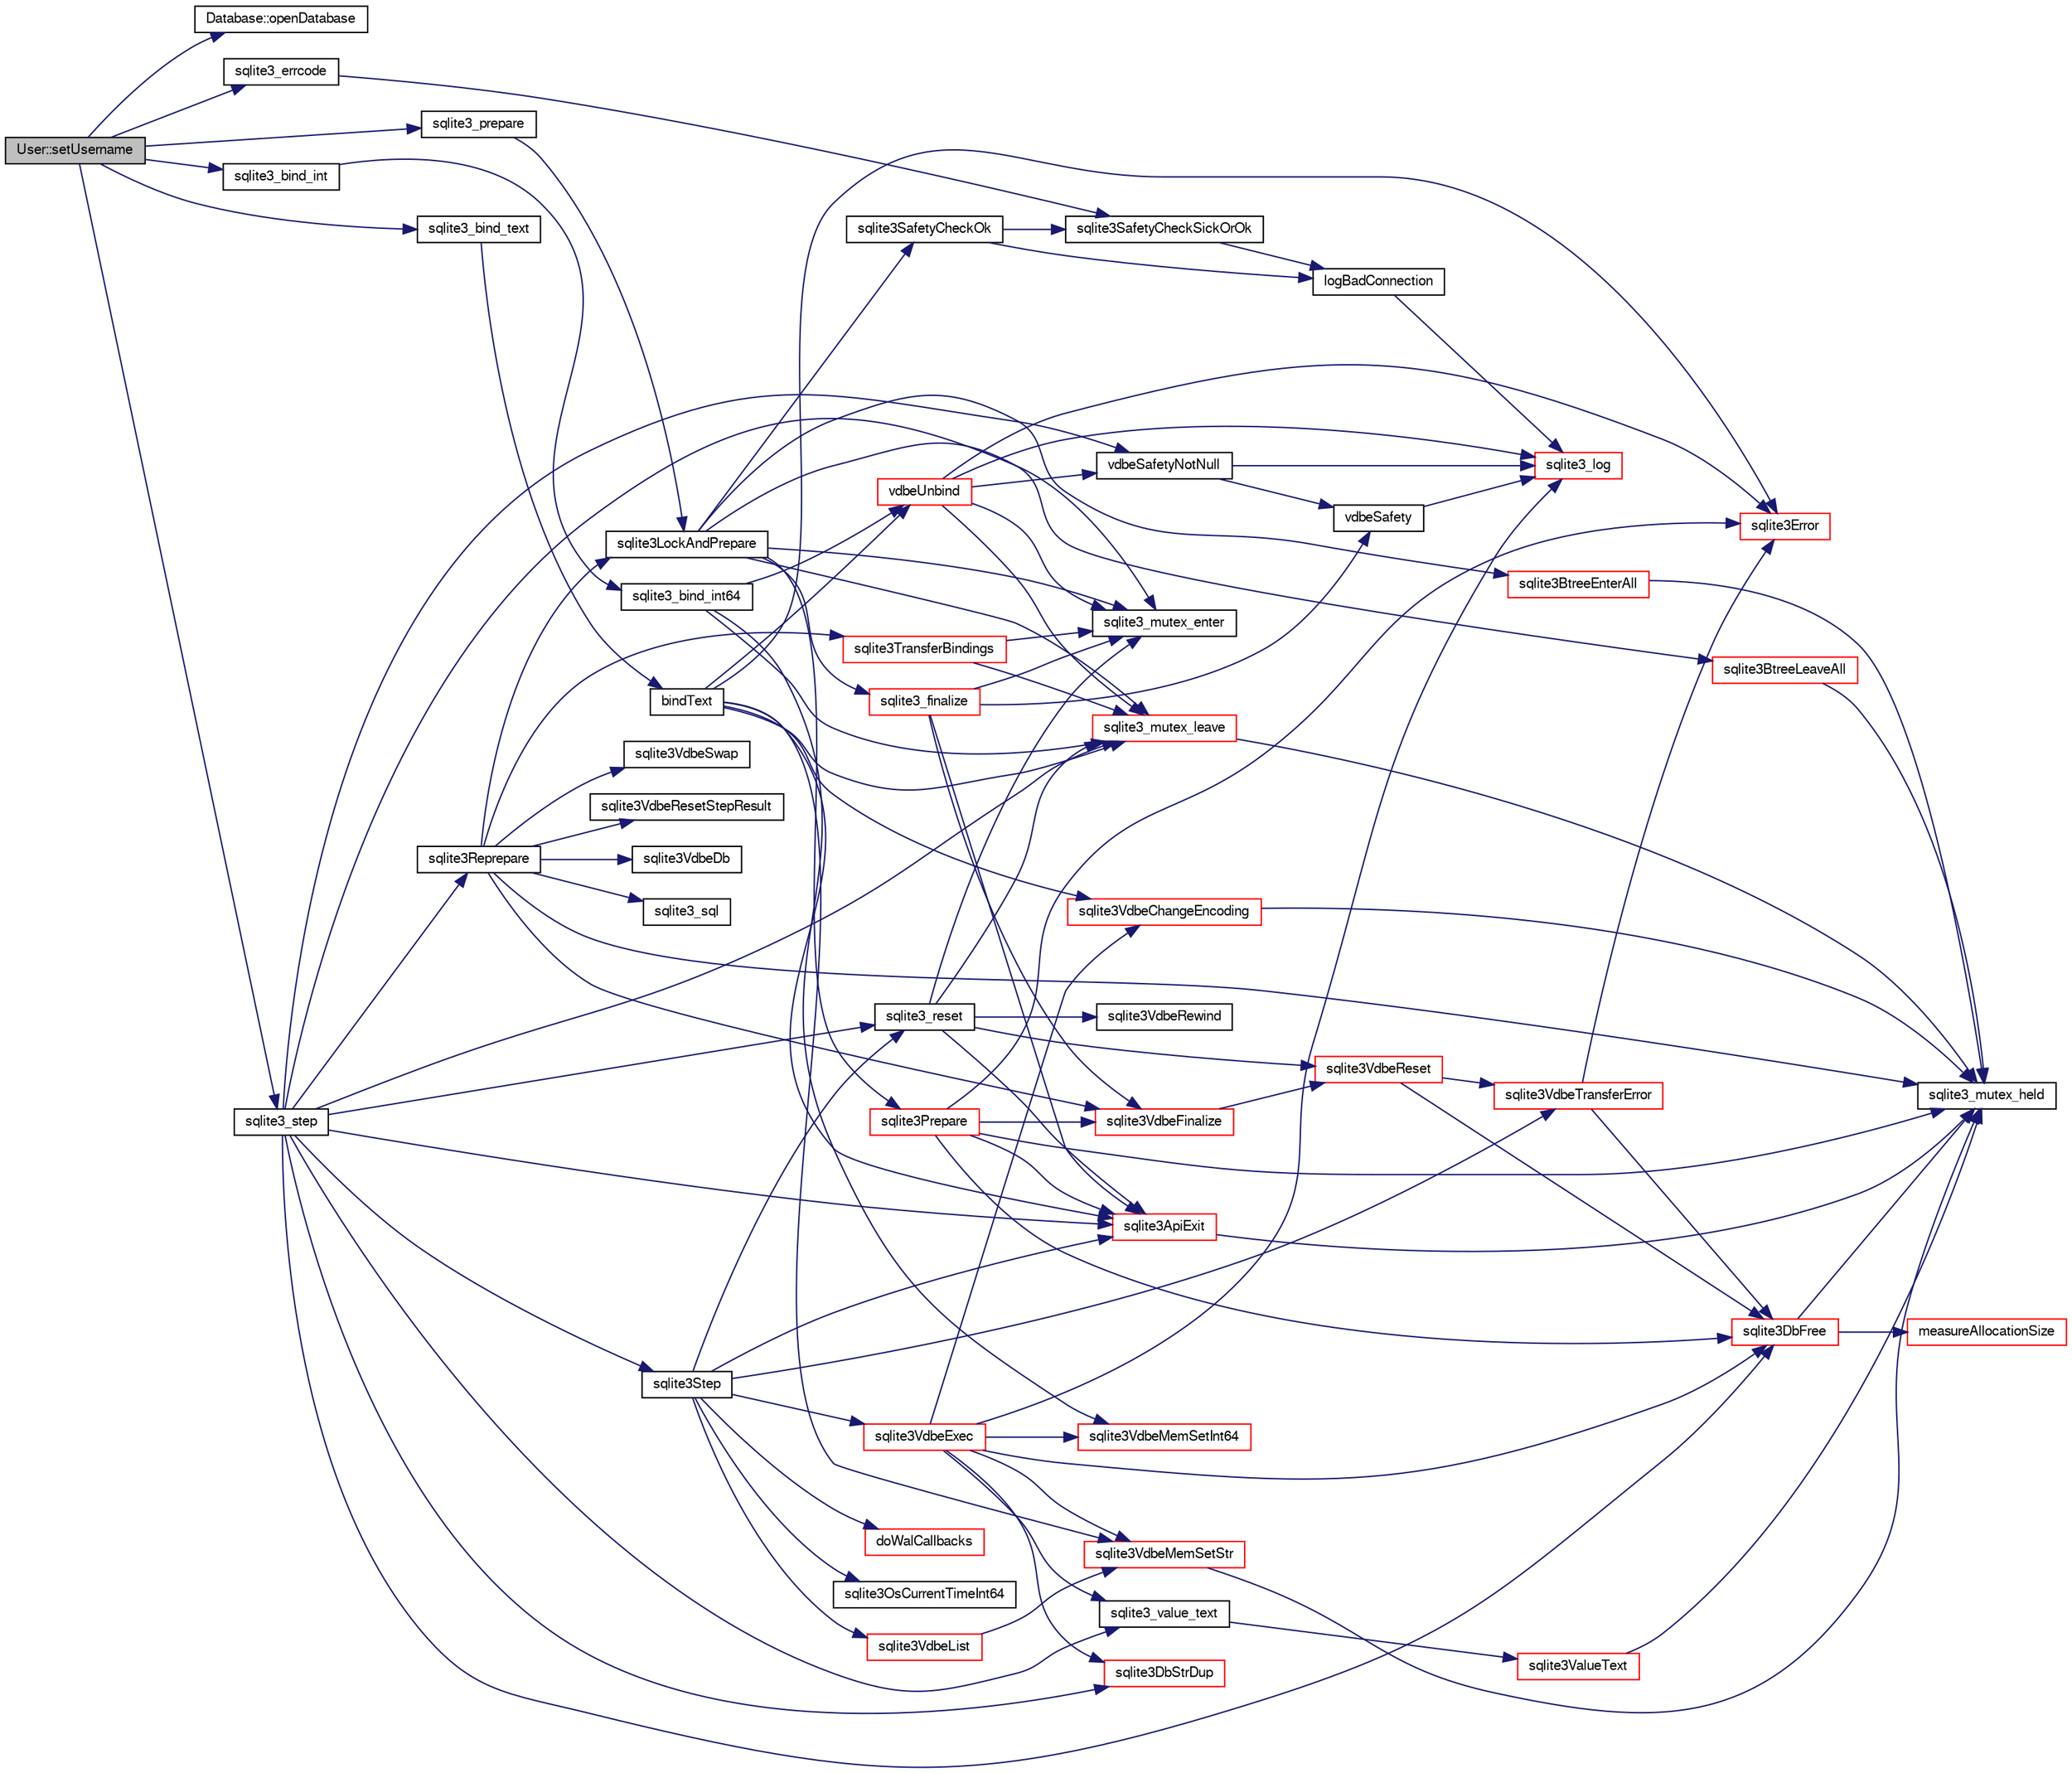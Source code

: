 digraph "User::setUsername"
{
  edge [fontname="FreeSans",fontsize="10",labelfontname="FreeSans",labelfontsize="10"];
  node [fontname="FreeSans",fontsize="10",shape=record];
  rankdir="LR";
  Node3872 [label="User::setUsername",height=0.2,width=0.4,color="black", fillcolor="grey75", style="filled", fontcolor="black"];
  Node3872 -> Node3873 [color="midnightblue",fontsize="10",style="solid",fontname="FreeSans"];
  Node3873 [label="Database::openDatabase",height=0.2,width=0.4,color="black", fillcolor="white", style="filled",URL="$classDatabase.html#aef36ad74d0bf64a091206dba2e27a54e"];
  Node3872 -> Node3874 [color="midnightblue",fontsize="10",style="solid",fontname="FreeSans"];
  Node3874 [label="sqlite3_prepare",height=0.2,width=0.4,color="black", fillcolor="white", style="filled",URL="$sqlite3_8c.html#a8c39e7b9dbeff01f0a399b46d4b29f1c"];
  Node3874 -> Node3875 [color="midnightblue",fontsize="10",style="solid",fontname="FreeSans"];
  Node3875 [label="sqlite3LockAndPrepare",height=0.2,width=0.4,color="black", fillcolor="white", style="filled",URL="$sqlite3_8c.html#a5db1ec5589aa2b02c6d979211a8789bd"];
  Node3875 -> Node3876 [color="midnightblue",fontsize="10",style="solid",fontname="FreeSans"];
  Node3876 [label="sqlite3SafetyCheckOk",height=0.2,width=0.4,color="black", fillcolor="white", style="filled",URL="$sqlite3_8c.html#ab15308423296d719d75dca4c0ef182a7"];
  Node3876 -> Node3877 [color="midnightblue",fontsize="10",style="solid",fontname="FreeSans"];
  Node3877 [label="logBadConnection",height=0.2,width=0.4,color="black", fillcolor="white", style="filled",URL="$sqlite3_8c.html#a8aa249fac852b22bb1227e2bc2921f11"];
  Node3877 -> Node3878 [color="midnightblue",fontsize="10",style="solid",fontname="FreeSans"];
  Node3878 [label="sqlite3_log",height=0.2,width=0.4,color="red", fillcolor="white", style="filled",URL="$sqlite3_8c.html#a298c9699bf9c143662c6b1fec4b2dc3b"];
  Node3876 -> Node4160 [color="midnightblue",fontsize="10",style="solid",fontname="FreeSans"];
  Node4160 [label="sqlite3SafetyCheckSickOrOk",height=0.2,width=0.4,color="black", fillcolor="white", style="filled",URL="$sqlite3_8c.html#ac1fff729aec147d9825a4930042a626b"];
  Node4160 -> Node3877 [color="midnightblue",fontsize="10",style="solid",fontname="FreeSans"];
  Node3875 -> Node3894 [color="midnightblue",fontsize="10",style="solid",fontname="FreeSans"];
  Node3894 [label="sqlite3_mutex_enter",height=0.2,width=0.4,color="black", fillcolor="white", style="filled",URL="$sqlite3_8c.html#a1c12cde690bd89f104de5cbad12a6bf5"];
  Node3875 -> Node4161 [color="midnightblue",fontsize="10",style="solid",fontname="FreeSans"];
  Node4161 [label="sqlite3BtreeEnterAll",height=0.2,width=0.4,color="red", fillcolor="white", style="filled",URL="$sqlite3_8c.html#a7e8c5e623a61d322d3622c3e6202d735"];
  Node4161 -> Node3888 [color="midnightblue",fontsize="10",style="solid",fontname="FreeSans"];
  Node3888 [label="sqlite3_mutex_held",height=0.2,width=0.4,color="black", fillcolor="white", style="filled",URL="$sqlite3_8c.html#acf77da68932b6bc163c5e68547ecc3e7"];
  Node3875 -> Node4167 [color="midnightblue",fontsize="10",style="solid",fontname="FreeSans"];
  Node4167 [label="sqlite3Prepare",height=0.2,width=0.4,color="red", fillcolor="white", style="filled",URL="$sqlite3_8c.html#acb25890858d0bf4b12eb7aae569f0c7b"];
  Node4167 -> Node3888 [color="midnightblue",fontsize="10",style="solid",fontname="FreeSans"];
  Node4167 -> Node4092 [color="midnightblue",fontsize="10",style="solid",fontname="FreeSans"];
  Node4092 [label="sqlite3ApiExit",height=0.2,width=0.4,color="red", fillcolor="white", style="filled",URL="$sqlite3_8c.html#ae5a967ec6172298db98b6090bbd1dd9b"];
  Node4092 -> Node3888 [color="midnightblue",fontsize="10",style="solid",fontname="FreeSans"];
  Node4167 -> Node3887 [color="midnightblue",fontsize="10",style="solid",fontname="FreeSans"];
  Node3887 [label="sqlite3DbFree",height=0.2,width=0.4,color="red", fillcolor="white", style="filled",URL="$sqlite3_8c.html#ac70ab821a6607b4a1b909582dc37a069"];
  Node3887 -> Node3888 [color="midnightblue",fontsize="10",style="solid",fontname="FreeSans"];
  Node3887 -> Node3889 [color="midnightblue",fontsize="10",style="solid",fontname="FreeSans"];
  Node3889 [label="measureAllocationSize",height=0.2,width=0.4,color="red", fillcolor="white", style="filled",URL="$sqlite3_8c.html#a45731e644a22fdb756e2b6337224217a"];
  Node4167 -> Node4712 [color="midnightblue",fontsize="10",style="solid",fontname="FreeSans"];
  Node4712 [label="sqlite3VdbeFinalize",height=0.2,width=0.4,color="red", fillcolor="white", style="filled",URL="$sqlite3_8c.html#af81e0c8d03b71610d3a826469f67bbd4"];
  Node4712 -> Node4208 [color="midnightblue",fontsize="10",style="solid",fontname="FreeSans"];
  Node4208 [label="sqlite3VdbeReset",height=0.2,width=0.4,color="red", fillcolor="white", style="filled",URL="$sqlite3_8c.html#a315a913742f7267f90d46d41446353b1"];
  Node4208 -> Node4506 [color="midnightblue",fontsize="10",style="solid",fontname="FreeSans"];
  Node4506 [label="sqlite3VdbeTransferError",height=0.2,width=0.4,color="red", fillcolor="white", style="filled",URL="$sqlite3_8c.html#aaf4a567b51602bb6d7bb150e6c72de69"];
  Node4506 -> Node4094 [color="midnightblue",fontsize="10",style="solid",fontname="FreeSans"];
  Node4094 [label="sqlite3Error",height=0.2,width=0.4,color="red", fillcolor="white", style="filled",URL="$sqlite3_8c.html#a4ba5e8be78db50d5538dcaa45bcf74d3"];
  Node4506 -> Node3887 [color="midnightblue",fontsize="10",style="solid",fontname="FreeSans"];
  Node4208 -> Node3887 [color="midnightblue",fontsize="10",style="solid",fontname="FreeSans"];
  Node4167 -> Node4094 [color="midnightblue",fontsize="10",style="solid",fontname="FreeSans"];
  Node3875 -> Node4724 [color="midnightblue",fontsize="10",style="solid",fontname="FreeSans"];
  Node4724 [label="sqlite3_finalize",height=0.2,width=0.4,color="red", fillcolor="white", style="filled",URL="$sqlite3_8c.html#a801195c0f771d40bb4be1e40f3b88945"];
  Node4724 -> Node4205 [color="midnightblue",fontsize="10",style="solid",fontname="FreeSans"];
  Node4205 [label="vdbeSafety",height=0.2,width=0.4,color="black", fillcolor="white", style="filled",URL="$sqlite3_8c.html#ad376f1aa66b2801fa8fb2fb134f370fd"];
  Node4205 -> Node3878 [color="midnightblue",fontsize="10",style="solid",fontname="FreeSans"];
  Node4724 -> Node3894 [color="midnightblue",fontsize="10",style="solid",fontname="FreeSans"];
  Node4724 -> Node4712 [color="midnightblue",fontsize="10",style="solid",fontname="FreeSans"];
  Node4724 -> Node4092 [color="midnightblue",fontsize="10",style="solid",fontname="FreeSans"];
  Node3875 -> Node4428 [color="midnightblue",fontsize="10",style="solid",fontname="FreeSans"];
  Node4428 [label="sqlite3BtreeLeaveAll",height=0.2,width=0.4,color="red", fillcolor="white", style="filled",URL="$sqlite3_8c.html#a282e5f429eee8e0aebc7d18068ebccd2"];
  Node4428 -> Node3888 [color="midnightblue",fontsize="10",style="solid",fontname="FreeSans"];
  Node3875 -> Node3896 [color="midnightblue",fontsize="10",style="solid",fontname="FreeSans"];
  Node3896 [label="sqlite3_mutex_leave",height=0.2,width=0.4,color="red", fillcolor="white", style="filled",URL="$sqlite3_8c.html#a5838d235601dbd3c1fa993555c6bcc93"];
  Node3896 -> Node3888 [color="midnightblue",fontsize="10",style="solid",fontname="FreeSans"];
  Node3872 -> Node4773 [color="midnightblue",fontsize="10",style="solid",fontname="FreeSans"];
  Node4773 [label="sqlite3_errcode",height=0.2,width=0.4,color="black", fillcolor="white", style="filled",URL="$sqlite3_8c.html#a79bd13f5c8b7a6ccc6fd76fc7fc2104c"];
  Node4773 -> Node4160 [color="midnightblue",fontsize="10",style="solid",fontname="FreeSans"];
  Node3872 -> Node4828 [color="midnightblue",fontsize="10",style="solid",fontname="FreeSans"];
  Node4828 [label="sqlite3_bind_text",height=0.2,width=0.4,color="black", fillcolor="white", style="filled",URL="$sqlite3_8c.html#a7f416198db2464a6c96a4ef679d19b1f"];
  Node4828 -> Node4829 [color="midnightblue",fontsize="10",style="solid",fontname="FreeSans"];
  Node4829 [label="bindText",height=0.2,width=0.4,color="black", fillcolor="white", style="filled",URL="$sqlite3_8c.html#acdec2c68ea6b14a08bcfea9cfd32b2f2"];
  Node4829 -> Node4830 [color="midnightblue",fontsize="10",style="solid",fontname="FreeSans"];
  Node4830 [label="vdbeUnbind",height=0.2,width=0.4,color="red", fillcolor="white", style="filled",URL="$sqlite3_8c.html#ae3ca3d8a878660305a0efd0c73c9f064"];
  Node4830 -> Node4204 [color="midnightblue",fontsize="10",style="solid",fontname="FreeSans"];
  Node4204 [label="vdbeSafetyNotNull",height=0.2,width=0.4,color="black", fillcolor="white", style="filled",URL="$sqlite3_8c.html#a018448275e86f09d8af8033cec4cafdf"];
  Node4204 -> Node3878 [color="midnightblue",fontsize="10",style="solid",fontname="FreeSans"];
  Node4204 -> Node4205 [color="midnightblue",fontsize="10",style="solid",fontname="FreeSans"];
  Node4830 -> Node3894 [color="midnightblue",fontsize="10",style="solid",fontname="FreeSans"];
  Node4830 -> Node4094 [color="midnightblue",fontsize="10",style="solid",fontname="FreeSans"];
  Node4830 -> Node3896 [color="midnightblue",fontsize="10",style="solid",fontname="FreeSans"];
  Node4830 -> Node3878 [color="midnightblue",fontsize="10",style="solid",fontname="FreeSans"];
  Node4829 -> Node3996 [color="midnightblue",fontsize="10",style="solid",fontname="FreeSans"];
  Node3996 [label="sqlite3VdbeMemSetStr",height=0.2,width=0.4,color="red", fillcolor="white", style="filled",URL="$sqlite3_8c.html#a9697bec7c3b512483638ea3646191d7d"];
  Node3996 -> Node3888 [color="midnightblue",fontsize="10",style="solid",fontname="FreeSans"];
  Node4829 -> Node3979 [color="midnightblue",fontsize="10",style="solid",fontname="FreeSans"];
  Node3979 [label="sqlite3VdbeChangeEncoding",height=0.2,width=0.4,color="red", fillcolor="white", style="filled",URL="$sqlite3_8c.html#aa7cf8e488bf8cf9ec18528f52a40de31"];
  Node3979 -> Node3888 [color="midnightblue",fontsize="10",style="solid",fontname="FreeSans"];
  Node4829 -> Node4094 [color="midnightblue",fontsize="10",style="solid",fontname="FreeSans"];
  Node4829 -> Node4092 [color="midnightblue",fontsize="10",style="solid",fontname="FreeSans"];
  Node4829 -> Node3896 [color="midnightblue",fontsize="10",style="solid",fontname="FreeSans"];
  Node3872 -> Node4831 [color="midnightblue",fontsize="10",style="solid",fontname="FreeSans"];
  Node4831 [label="sqlite3_bind_int",height=0.2,width=0.4,color="black", fillcolor="white", style="filled",URL="$sqlite3_8c.html#aa6d5cc21ec0004b2e0bdce3395590aad"];
  Node4831 -> Node4832 [color="midnightblue",fontsize="10",style="solid",fontname="FreeSans"];
  Node4832 [label="sqlite3_bind_int64",height=0.2,width=0.4,color="black", fillcolor="white", style="filled",URL="$sqlite3_8c.html#af77e2729923f2621852202e1c23788c6"];
  Node4832 -> Node4830 [color="midnightblue",fontsize="10",style="solid",fontname="FreeSans"];
  Node4832 -> Node4019 [color="midnightblue",fontsize="10",style="solid",fontname="FreeSans"];
  Node4019 [label="sqlite3VdbeMemSetInt64",height=0.2,width=0.4,color="red", fillcolor="white", style="filled",URL="$sqlite3_8c.html#a57c5843cac8f6180ee994267a23f86a3"];
  Node4832 -> Node3896 [color="midnightblue",fontsize="10",style="solid",fontname="FreeSans"];
  Node3872 -> Node4203 [color="midnightblue",fontsize="10",style="solid",fontname="FreeSans"];
  Node4203 [label="sqlite3_step",height=0.2,width=0.4,color="black", fillcolor="white", style="filled",URL="$sqlite3_8c.html#ac1e491ce36b7471eb28387f7d3c74334"];
  Node4203 -> Node4204 [color="midnightblue",fontsize="10",style="solid",fontname="FreeSans"];
  Node4203 -> Node3894 [color="midnightblue",fontsize="10",style="solid",fontname="FreeSans"];
  Node4203 -> Node4206 [color="midnightblue",fontsize="10",style="solid",fontname="FreeSans"];
  Node4206 [label="sqlite3Step",height=0.2,width=0.4,color="black", fillcolor="white", style="filled",URL="$sqlite3_8c.html#a3f2872e873e2758a4beedad1d5113554"];
  Node4206 -> Node4207 [color="midnightblue",fontsize="10",style="solid",fontname="FreeSans"];
  Node4207 [label="sqlite3_reset",height=0.2,width=0.4,color="black", fillcolor="white", style="filled",URL="$sqlite3_8c.html#a758efebc2e95694959ab0e74b397984c"];
  Node4207 -> Node3894 [color="midnightblue",fontsize="10",style="solid",fontname="FreeSans"];
  Node4207 -> Node4208 [color="midnightblue",fontsize="10",style="solid",fontname="FreeSans"];
  Node4207 -> Node4511 [color="midnightblue",fontsize="10",style="solid",fontname="FreeSans"];
  Node4511 [label="sqlite3VdbeRewind",height=0.2,width=0.4,color="black", fillcolor="white", style="filled",URL="$sqlite3_8c.html#ac2109d6ef272c796bd8881a430bc1052"];
  Node4207 -> Node4092 [color="midnightblue",fontsize="10",style="solid",fontname="FreeSans"];
  Node4207 -> Node3896 [color="midnightblue",fontsize="10",style="solid",fontname="FreeSans"];
  Node4206 -> Node4116 [color="midnightblue",fontsize="10",style="solid",fontname="FreeSans"];
  Node4116 [label="sqlite3OsCurrentTimeInt64",height=0.2,width=0.4,color="black", fillcolor="white", style="filled",URL="$sqlite3_8c.html#a8fba11754c83b89782ef18af266f5ec2"];
  Node4206 -> Node4512 [color="midnightblue",fontsize="10",style="solid",fontname="FreeSans"];
  Node4512 [label="sqlite3VdbeList",height=0.2,width=0.4,color="red", fillcolor="white", style="filled",URL="$sqlite3_8c.html#a61f5dfb765135a9982025bab8944f7fd"];
  Node4512 -> Node3996 [color="midnightblue",fontsize="10",style="solid",fontname="FreeSans"];
  Node4206 -> Node4514 [color="midnightblue",fontsize="10",style="solid",fontname="FreeSans"];
  Node4514 [label="sqlite3VdbeExec",height=0.2,width=0.4,color="red", fillcolor="white", style="filled",URL="$sqlite3_8c.html#a8ce40a614bdc56719c4d642b1e4dfb21"];
  Node4514 -> Node3878 [color="midnightblue",fontsize="10",style="solid",fontname="FreeSans"];
  Node4514 -> Node3996 [color="midnightblue",fontsize="10",style="solid",fontname="FreeSans"];
  Node4514 -> Node3979 [color="midnightblue",fontsize="10",style="solid",fontname="FreeSans"];
  Node4514 -> Node3887 [color="midnightblue",fontsize="10",style="solid",fontname="FreeSans"];
  Node4514 -> Node4019 [color="midnightblue",fontsize="10",style="solid",fontname="FreeSans"];
  Node4514 -> Node3969 [color="midnightblue",fontsize="10",style="solid",fontname="FreeSans"];
  Node3969 [label="sqlite3_value_text",height=0.2,width=0.4,color="black", fillcolor="white", style="filled",URL="$sqlite3_8c.html#aef2ace3239e6dd59c74110faa70f8171"];
  Node3969 -> Node3970 [color="midnightblue",fontsize="10",style="solid",fontname="FreeSans"];
  Node3970 [label="sqlite3ValueText",height=0.2,width=0.4,color="red", fillcolor="white", style="filled",URL="$sqlite3_8c.html#ad567a94e52d1adf81f4857fdba00a59b"];
  Node3970 -> Node3888 [color="midnightblue",fontsize="10",style="solid",fontname="FreeSans"];
  Node4514 -> Node4439 [color="midnightblue",fontsize="10",style="solid",fontname="FreeSans"];
  Node4439 [label="sqlite3DbStrDup",height=0.2,width=0.4,color="red", fillcolor="white", style="filled",URL="$sqlite3_8c.html#a0ec4772ee6de7316ecd1e6cabb1beeef"];
  Node4206 -> Node4806 [color="midnightblue",fontsize="10",style="solid",fontname="FreeSans"];
  Node4806 [label="doWalCallbacks",height=0.2,width=0.4,color="red", fillcolor="white", style="filled",URL="$sqlite3_8c.html#a001bcb6c83dac39b83d3a95e1f6194d1"];
  Node4206 -> Node4092 [color="midnightblue",fontsize="10",style="solid",fontname="FreeSans"];
  Node4206 -> Node4506 [color="midnightblue",fontsize="10",style="solid",fontname="FreeSans"];
  Node4203 -> Node4809 [color="midnightblue",fontsize="10",style="solid",fontname="FreeSans"];
  Node4809 [label="sqlite3Reprepare",height=0.2,width=0.4,color="black", fillcolor="white", style="filled",URL="$sqlite3_8c.html#a7e2f7299cc947d07e782f6ac561fa937"];
  Node4809 -> Node3888 [color="midnightblue",fontsize="10",style="solid",fontname="FreeSans"];
  Node4809 -> Node4810 [color="midnightblue",fontsize="10",style="solid",fontname="FreeSans"];
  Node4810 [label="sqlite3VdbeDb",height=0.2,width=0.4,color="black", fillcolor="white", style="filled",URL="$sqlite3_8c.html#a6cb1b36e2823fc3eff25dc162f71f28b"];
  Node4809 -> Node4811 [color="midnightblue",fontsize="10",style="solid",fontname="FreeSans"];
  Node4811 [label="sqlite3_sql",height=0.2,width=0.4,color="black", fillcolor="white", style="filled",URL="$sqlite3_8c.html#a5a8d6a88cd06c29ea28bfbdf85f2d4dc"];
  Node4809 -> Node3875 [color="midnightblue",fontsize="10",style="solid",fontname="FreeSans"];
  Node4809 -> Node4812 [color="midnightblue",fontsize="10",style="solid",fontname="FreeSans"];
  Node4812 [label="sqlite3VdbeSwap",height=0.2,width=0.4,color="black", fillcolor="white", style="filled",URL="$sqlite3_8c.html#ae65b43cc845b600cd9c8bdead9843b28"];
  Node4809 -> Node4813 [color="midnightblue",fontsize="10",style="solid",fontname="FreeSans"];
  Node4813 [label="sqlite3TransferBindings",height=0.2,width=0.4,color="red", fillcolor="white", style="filled",URL="$sqlite3_8c.html#a9158a497436de1e5aa7067e4daf18d8e"];
  Node4813 -> Node3894 [color="midnightblue",fontsize="10",style="solid",fontname="FreeSans"];
  Node4813 -> Node3896 [color="midnightblue",fontsize="10",style="solid",fontname="FreeSans"];
  Node4809 -> Node4814 [color="midnightblue",fontsize="10",style="solid",fontname="FreeSans"];
  Node4814 [label="sqlite3VdbeResetStepResult",height=0.2,width=0.4,color="black", fillcolor="white", style="filled",URL="$sqlite3_8c.html#ad24b39129d843f753039e272999669a6"];
  Node4809 -> Node4712 [color="midnightblue",fontsize="10",style="solid",fontname="FreeSans"];
  Node4203 -> Node4207 [color="midnightblue",fontsize="10",style="solid",fontname="FreeSans"];
  Node4203 -> Node3969 [color="midnightblue",fontsize="10",style="solid",fontname="FreeSans"];
  Node4203 -> Node3887 [color="midnightblue",fontsize="10",style="solid",fontname="FreeSans"];
  Node4203 -> Node4439 [color="midnightblue",fontsize="10",style="solid",fontname="FreeSans"];
  Node4203 -> Node4092 [color="midnightblue",fontsize="10",style="solid",fontname="FreeSans"];
  Node4203 -> Node3896 [color="midnightblue",fontsize="10",style="solid",fontname="FreeSans"];
}
